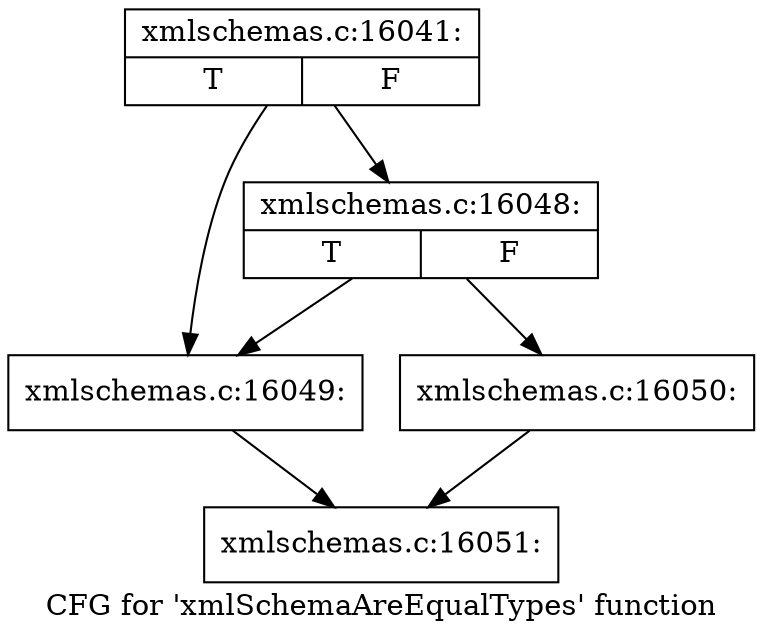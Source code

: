 digraph "CFG for 'xmlSchemaAreEqualTypes' function" {
	label="CFG for 'xmlSchemaAreEqualTypes' function";

	Node0x55d0265b4470 [shape=record,label="{xmlschemas.c:16041:|{<s0>T|<s1>F}}"];
	Node0x55d0265b4470 -> Node0x55d0265b6240;
	Node0x55d0265b4470 -> Node0x55d0265b62e0;
	Node0x55d0265b62e0 [shape=record,label="{xmlschemas.c:16048:|{<s0>T|<s1>F}}"];
	Node0x55d0265b62e0 -> Node0x55d0265b6240;
	Node0x55d0265b62e0 -> Node0x55d0265b6290;
	Node0x55d0265b6240 [shape=record,label="{xmlschemas.c:16049:}"];
	Node0x55d0265b6240 -> Node0x55d0265b0c50;
	Node0x55d0265b6290 [shape=record,label="{xmlschemas.c:16050:}"];
	Node0x55d0265b6290 -> Node0x55d0265b0c50;
	Node0x55d0265b0c50 [shape=record,label="{xmlschemas.c:16051:}"];
}
